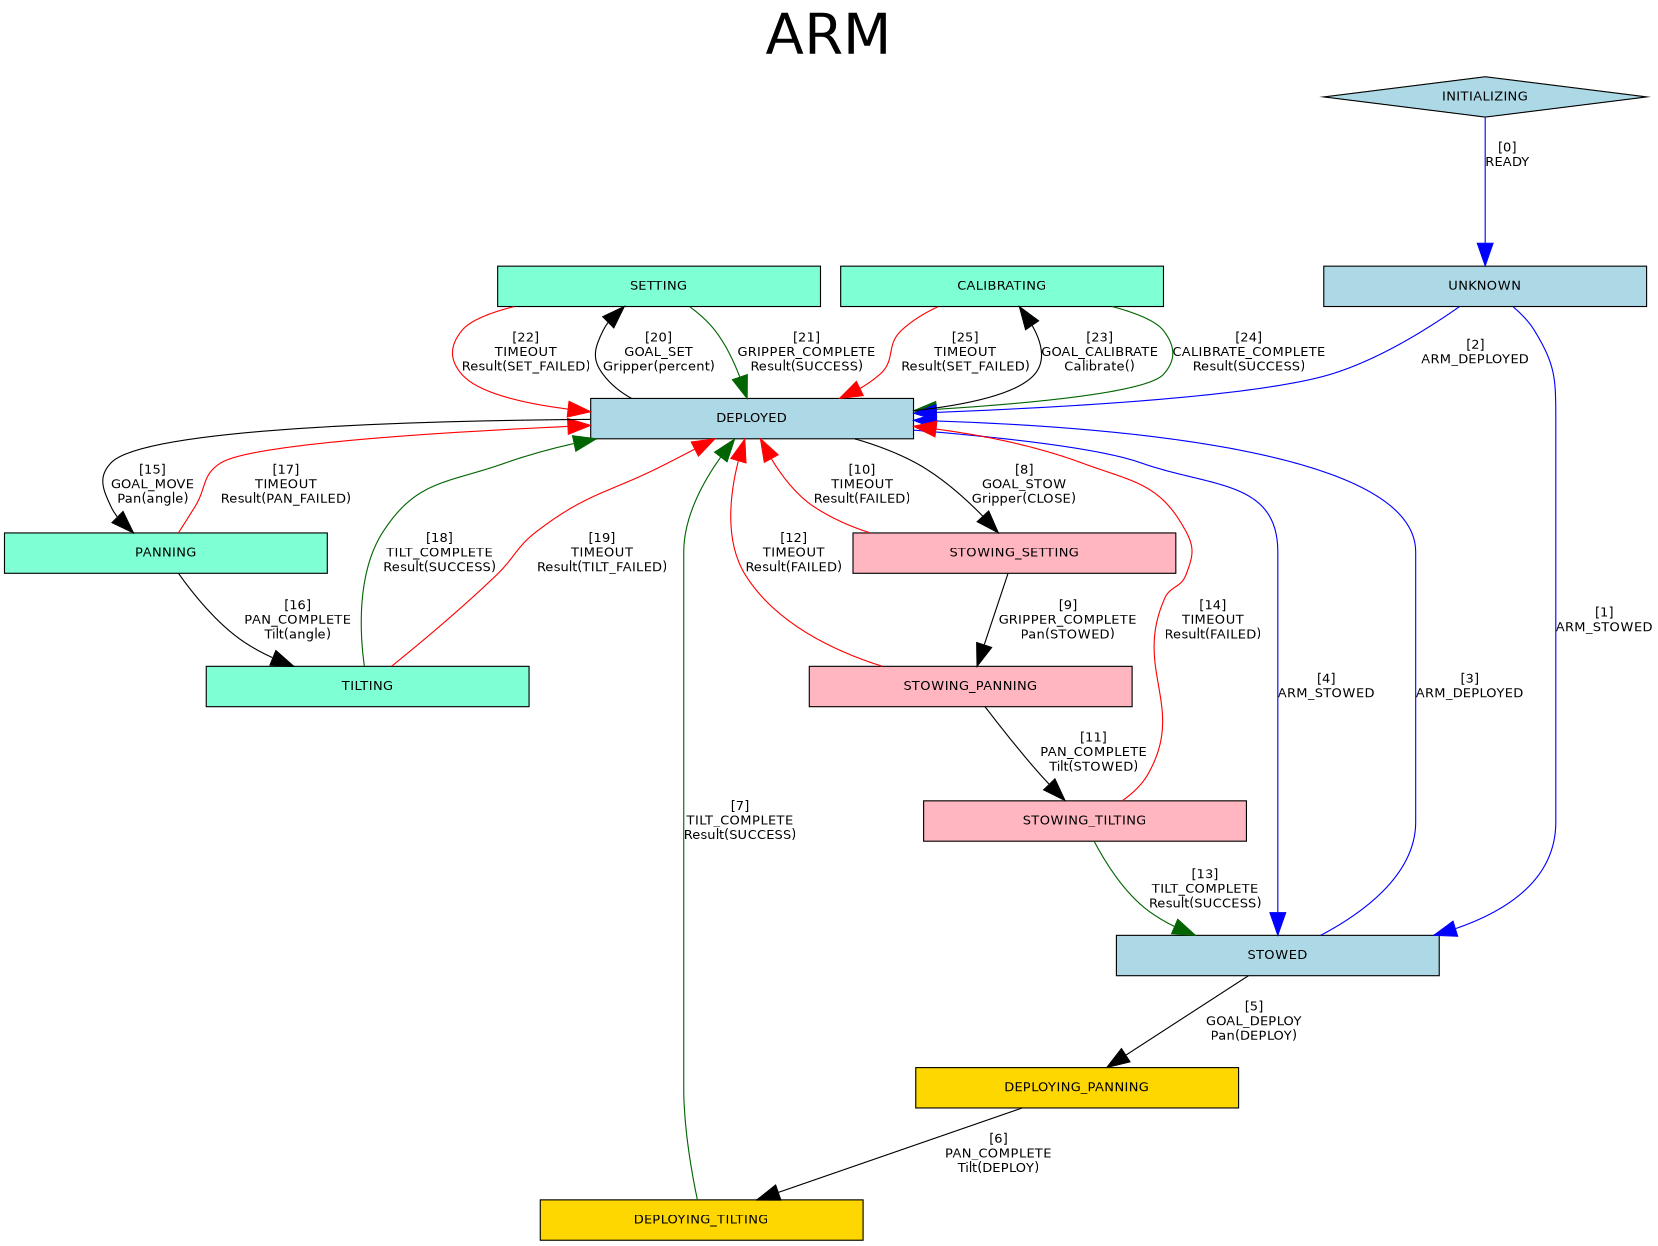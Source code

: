 # dot -Tpdf statemachine.dot -o statemachine.pdf
digraph G {
  graph [label="ARM\n", labelloc=t, fontsize=50];
  ratio="fill";
  size="11.7,8.3!";
  node [shape=box, width=4, fontsize=12, fontname="helvetica"];
  edge [arrowsize=2, weight=2., fontsize=12, fontname="helvetica"];

  fontname = "helvetica";

  subgraph cluster_0 {
    style=invis;
    node [shape=box, style=filled, fillcolor=aquamarine, color=black];
    CALIBRATING;
    SETTING;
  }

  node [shape=box, style=filled, fillcolor=aquamarine, color=black];
  TILTING;
  PANNING;

  node [shape=diamond, style=filled, fillcolor=lightblue, color=black];
  INITIALIZING;

  node [shape=box, style=filled, fillcolor=lightblue, color=black];
  UNKNOWN;
  DEPLOYED;

  node [shape=box, style=filled, fillcolor=gold, color=black];
  DEPLOYING_TILTING;
  DEPLOYING_PANNING;

  node [shape=box, style=filled, fillcolor=lightblue, color=black];
  STOWED;

  node [shape=box, style=filled, fillcolor=lightpink, color=black];
  STOWING_SETTING;
  STOWING_PANNING;
  STOWING_TILTING;

  # Actions
  INITIALIZING -> UNKNOWN
    [label="[0]\nREADY", color=blue];
  UNKNOWN -> STOWED
    [label="[1]\nARM_STOWED", color=blue];
  UNKNOWN -> DEPLOYED
    [label="[2]\nARM_DEPLOYED", color=blue];
  STOWED -> DEPLOYED
    [label="[3]\nARM_DEPLOYED", color=blue];
  DEPLOYED -> STOWED
    [label="[4]\nARM_STOWED", color=blue];
  STOWED -> DEPLOYING_PANNING
    [label="[5]\nGOAL_DEPLOY\nPan(DEPLOY)"];
  DEPLOYING_PANNING -> DEPLOYING_TILTING
    [label="[6]\nPAN_COMPLETE\nTilt(DEPLOY)"];
  DEPLOYING_TILTING -> DEPLOYED
    [label="[7]\nTILT_COMPLETE\nResult(SUCCESS)", color=darkgreen];
  DEPLOYED -> STOWING_SETTING
    [label="[8]\nGOAL_STOW\nGripper(CLOSE)"];
  STOWING_SETTING -> STOWING_PANNING
    [label="[9]\nGRIPPER_COMPLETE\nPan(STOWED)", color=black];
  STOWING_SETTING -> DEPLOYED
    [label="[10]\nTIMEOUT\nResult(FAILED)", color=red];
  STOWING_PANNING -> STOWING_TILTING
    [label="[11]\nPAN_COMPLETE\nTilt(STOWED)", color=black];
  STOWING_PANNING -> DEPLOYED
    [label="[12]\nTIMEOUT\nResult(FAILED)", color=red];
  STOWING_TILTING -> STOWED
    [label="[13]\nTILT_COMPLETE\nResult(SUCCESS)", color=darkgreen];
  STOWING_TILTING -> DEPLOYED
    [label="[14]\nTIMEOUT\nResult(FAILED)", color=red];
  DEPLOYED -> PANNING
    [label="[15]\nGOAL_MOVE\nPan(angle)"];
  PANNING -> TILTING
    [label="[16]\nPAN_COMPLETE\nTilt(angle)"];
  PANNING -> DEPLOYED
    [label="[17]\nTIMEOUT\nResult(PAN_FAILED)", color=red];
  TILTING -> DEPLOYED
    [label="[18]\nTILT_COMPLETE\nResult(SUCCESS)", color=darkgreen];
  TILTING -> DEPLOYED
    [label="[19]\nTIMEOUT\nResult(TILT_FAILED)", color=red];
  DEPLOYED -> SETTING
    [label="[20]\nGOAL_SET\nGripper(percent)"];
  SETTING -> DEPLOYED
    [label="[21]\nGRIPPER_COMPLETE\nResult(SUCCESS)", color=darkgreen];
  SETTING -> DEPLOYED
    [label="[22]\nTIMEOUT\nResult(SET_FAILED)", color=red];
  DEPLOYED -> CALIBRATING
    [label="[23]\nGOAL_CALIBRATE\nCalibrate()"];
  CALIBRATING -> DEPLOYED
    [label="[24]\nCALIBRATE_COMPLETE\nResult(SUCCESS)", color=darkgreen];
  CALIBRATING -> DEPLOYED
    [label="[25]\nTIMEOUT\nResult(SET_FAILED)", color=red];
}